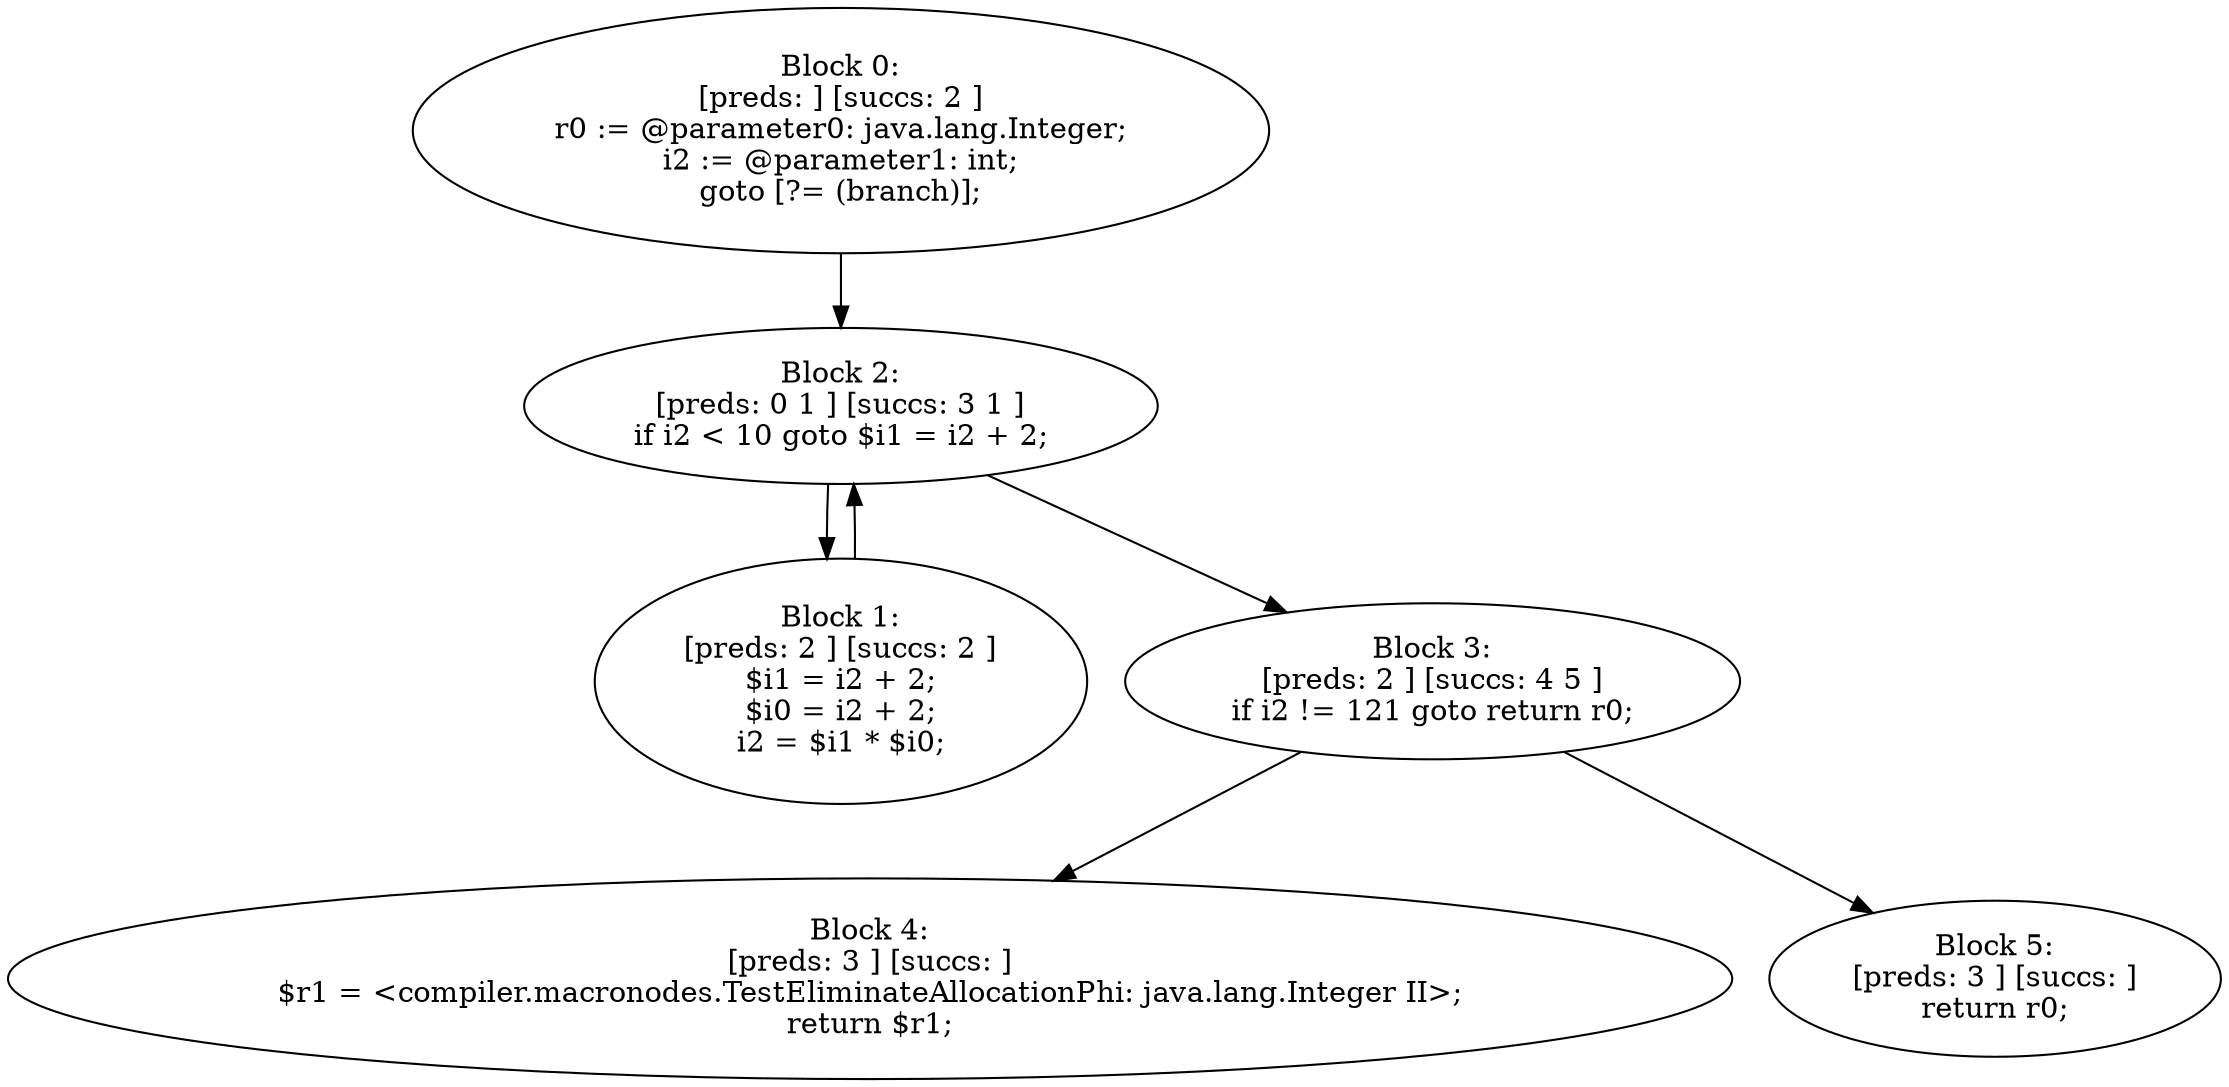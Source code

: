 digraph "unitGraph" {
    "Block 0:
[preds: ] [succs: 2 ]
r0 := @parameter0: java.lang.Integer;
i2 := @parameter1: int;
goto [?= (branch)];
"
    "Block 1:
[preds: 2 ] [succs: 2 ]
$i1 = i2 + 2;
$i0 = i2 + 2;
i2 = $i1 * $i0;
"
    "Block 2:
[preds: 0 1 ] [succs: 3 1 ]
if i2 < 10 goto $i1 = i2 + 2;
"
    "Block 3:
[preds: 2 ] [succs: 4 5 ]
if i2 != 121 goto return r0;
"
    "Block 4:
[preds: 3 ] [succs: ]
$r1 = <compiler.macronodes.TestEliminateAllocationPhi: java.lang.Integer II>;
return $r1;
"
    "Block 5:
[preds: 3 ] [succs: ]
return r0;
"
    "Block 0:
[preds: ] [succs: 2 ]
r0 := @parameter0: java.lang.Integer;
i2 := @parameter1: int;
goto [?= (branch)];
"->"Block 2:
[preds: 0 1 ] [succs: 3 1 ]
if i2 < 10 goto $i1 = i2 + 2;
";
    "Block 1:
[preds: 2 ] [succs: 2 ]
$i1 = i2 + 2;
$i0 = i2 + 2;
i2 = $i1 * $i0;
"->"Block 2:
[preds: 0 1 ] [succs: 3 1 ]
if i2 < 10 goto $i1 = i2 + 2;
";
    "Block 2:
[preds: 0 1 ] [succs: 3 1 ]
if i2 < 10 goto $i1 = i2 + 2;
"->"Block 3:
[preds: 2 ] [succs: 4 5 ]
if i2 != 121 goto return r0;
";
    "Block 2:
[preds: 0 1 ] [succs: 3 1 ]
if i2 < 10 goto $i1 = i2 + 2;
"->"Block 1:
[preds: 2 ] [succs: 2 ]
$i1 = i2 + 2;
$i0 = i2 + 2;
i2 = $i1 * $i0;
";
    "Block 3:
[preds: 2 ] [succs: 4 5 ]
if i2 != 121 goto return r0;
"->"Block 4:
[preds: 3 ] [succs: ]
$r1 = <compiler.macronodes.TestEliminateAllocationPhi: java.lang.Integer II>;
return $r1;
";
    "Block 3:
[preds: 2 ] [succs: 4 5 ]
if i2 != 121 goto return r0;
"->"Block 5:
[preds: 3 ] [succs: ]
return r0;
";
}
